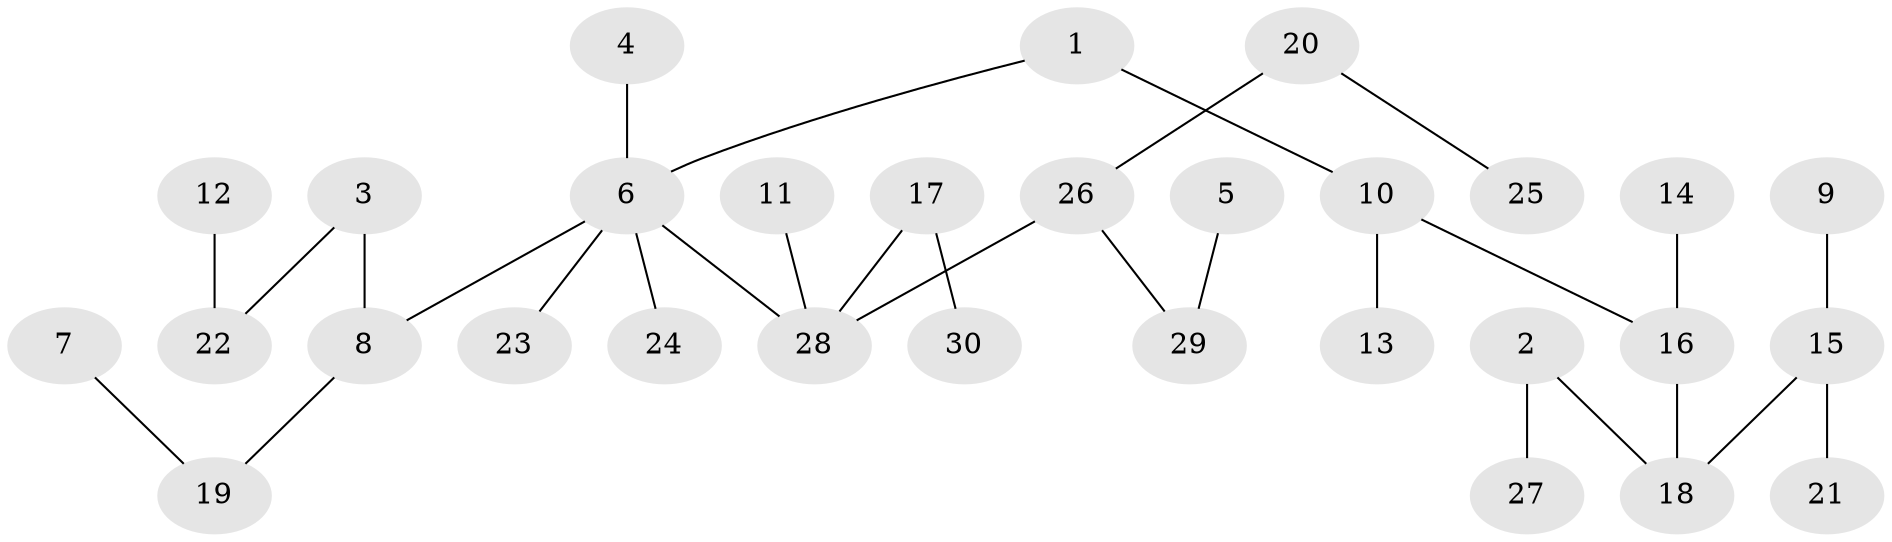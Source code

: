 // original degree distribution, {8: 0.010309278350515464, 7: 0.010309278350515464, 2: 0.29896907216494845, 5: 0.061855670103092786, 4: 0.030927835051546393, 1: 0.4845360824742268, 3: 0.10309278350515463}
// Generated by graph-tools (version 1.1) at 2025/37/03/04/25 23:37:27]
// undirected, 30 vertices, 29 edges
graph export_dot {
  node [color=gray90,style=filled];
  1;
  2;
  3;
  4;
  5;
  6;
  7;
  8;
  9;
  10;
  11;
  12;
  13;
  14;
  15;
  16;
  17;
  18;
  19;
  20;
  21;
  22;
  23;
  24;
  25;
  26;
  27;
  28;
  29;
  30;
  1 -- 6 [weight=1.0];
  1 -- 10 [weight=1.0];
  2 -- 18 [weight=1.0];
  2 -- 27 [weight=1.0];
  3 -- 8 [weight=1.0];
  3 -- 22 [weight=1.0];
  4 -- 6 [weight=1.0];
  5 -- 29 [weight=1.0];
  6 -- 8 [weight=1.0];
  6 -- 23 [weight=1.0];
  6 -- 24 [weight=1.0];
  6 -- 28 [weight=1.0];
  7 -- 19 [weight=1.0];
  8 -- 19 [weight=1.0];
  9 -- 15 [weight=1.0];
  10 -- 13 [weight=1.0];
  10 -- 16 [weight=1.0];
  11 -- 28 [weight=1.0];
  12 -- 22 [weight=1.0];
  14 -- 16 [weight=1.0];
  15 -- 18 [weight=1.0];
  15 -- 21 [weight=1.0];
  16 -- 18 [weight=1.0];
  17 -- 28 [weight=1.0];
  17 -- 30 [weight=1.0];
  20 -- 25 [weight=1.0];
  20 -- 26 [weight=1.0];
  26 -- 28 [weight=1.0];
  26 -- 29 [weight=1.0];
}
